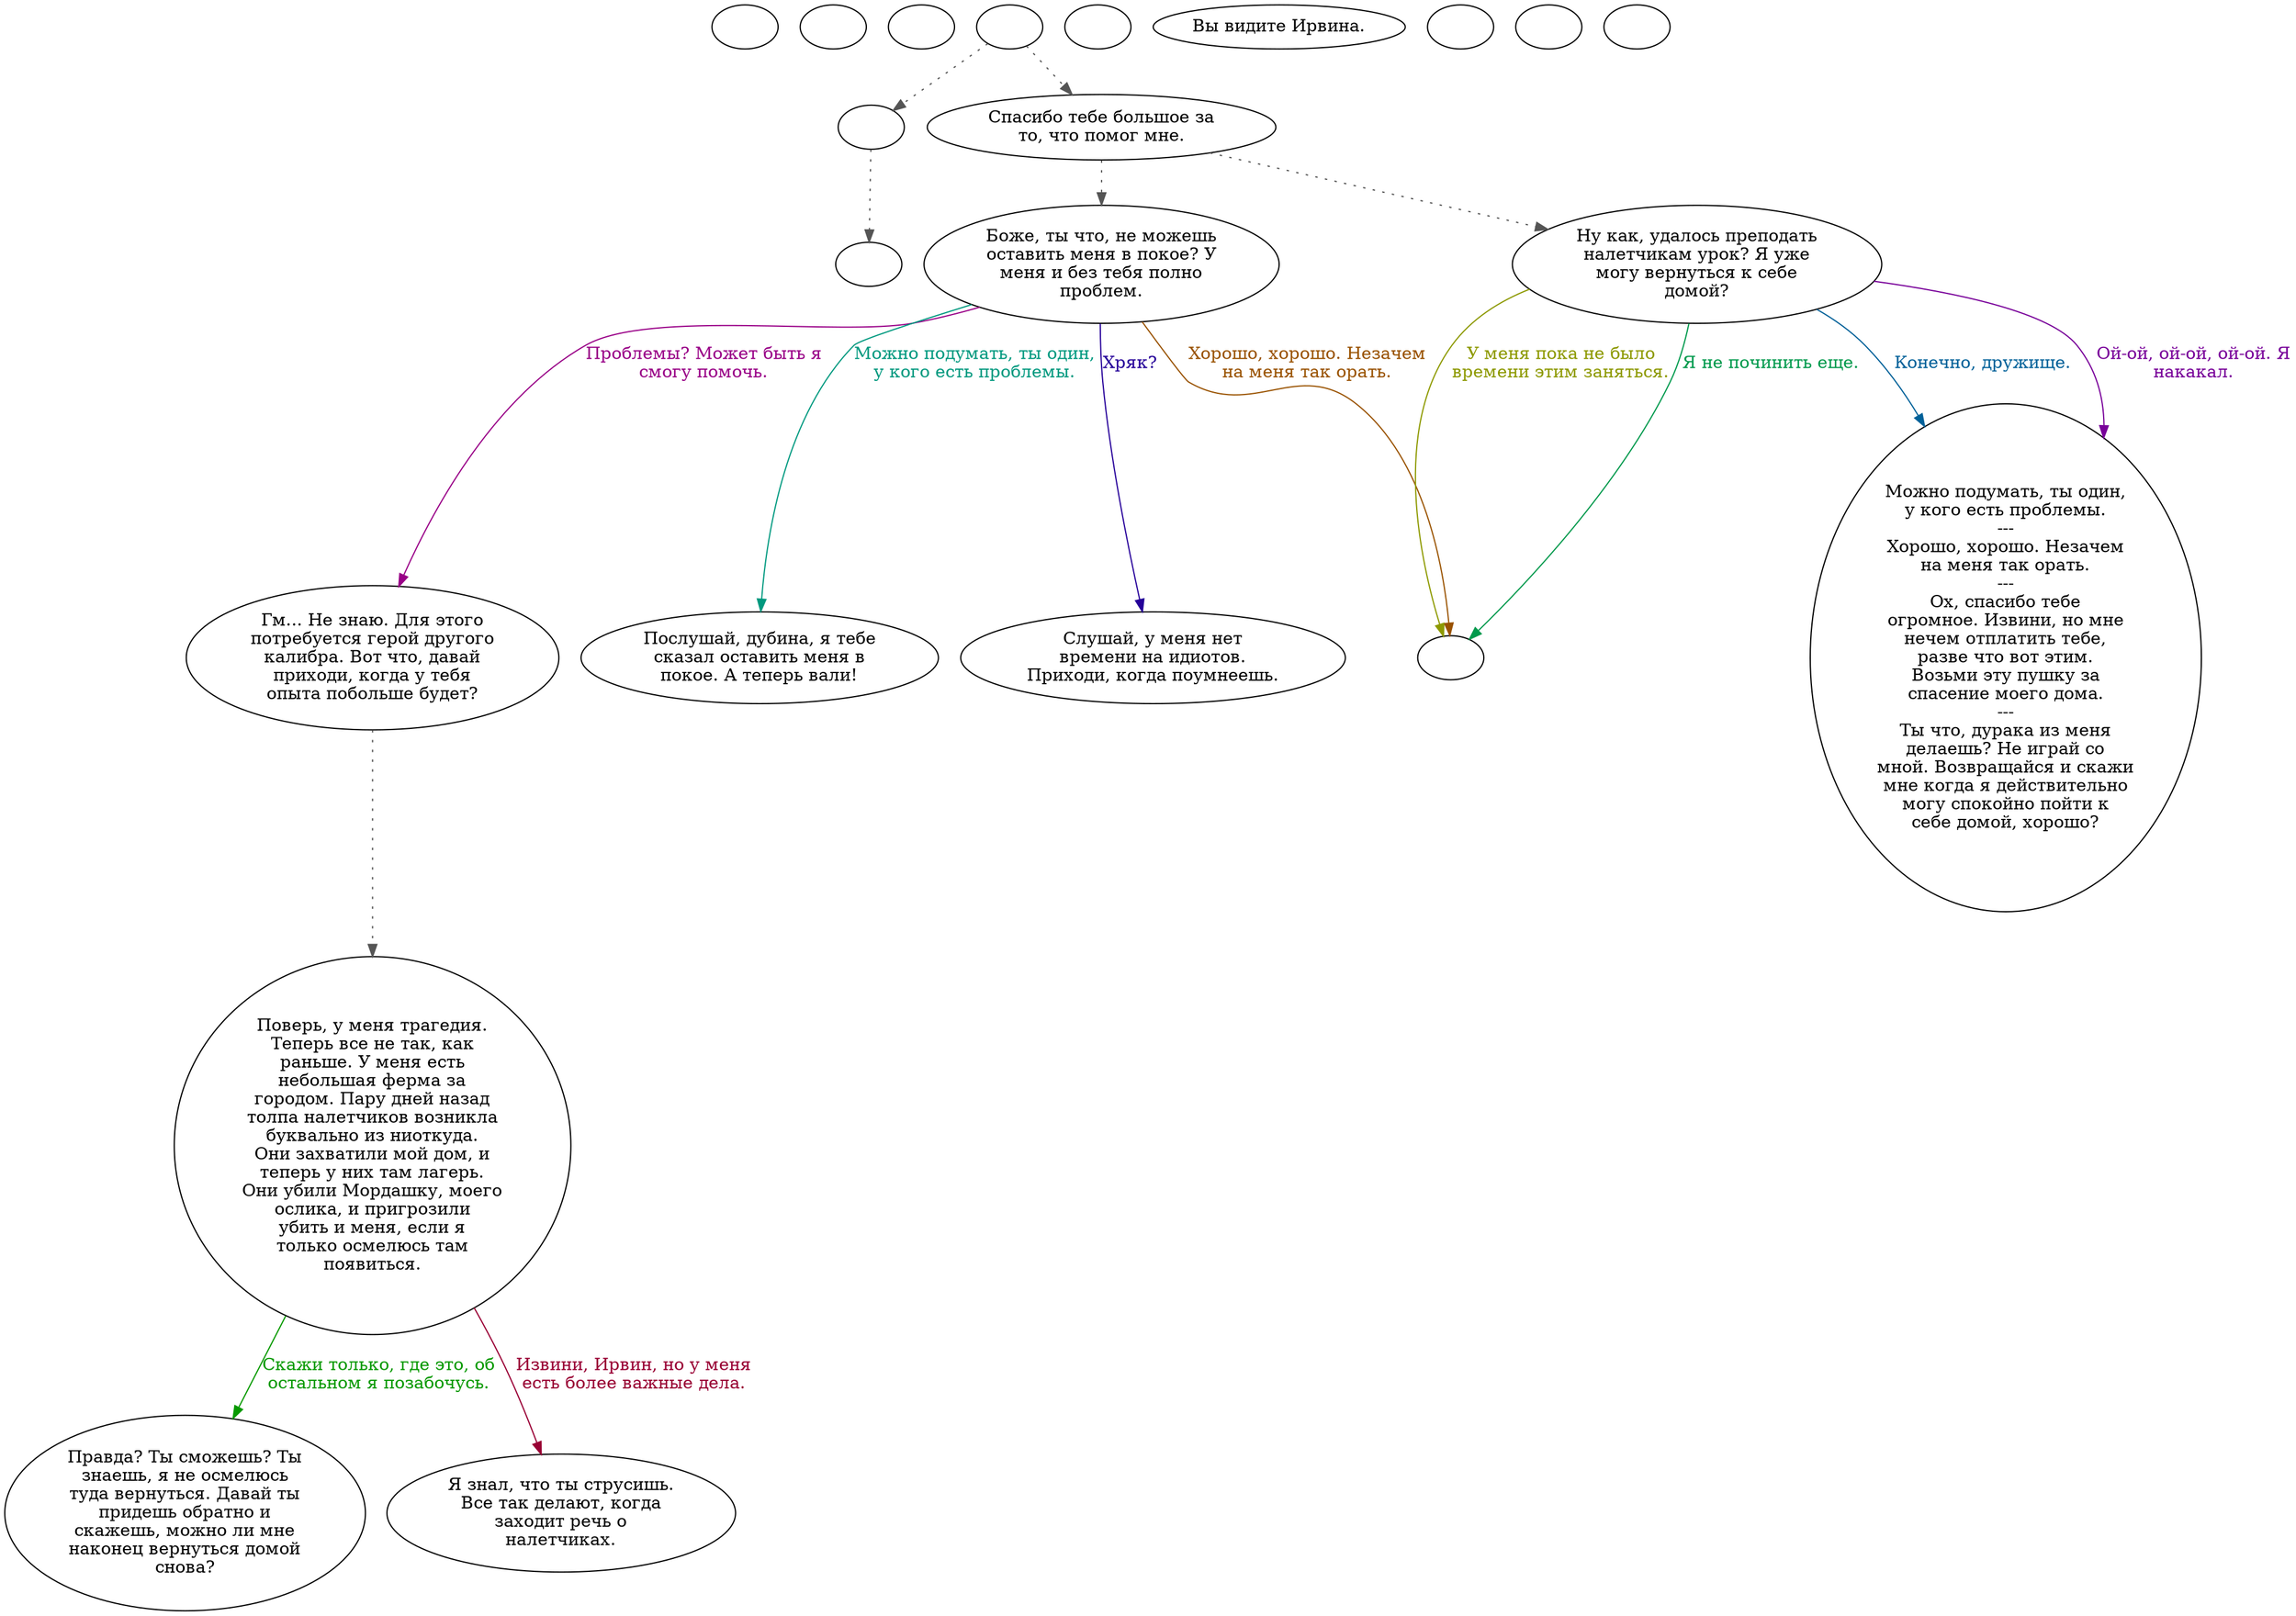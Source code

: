 digraph irwin {
  "start" [style=filled       fillcolor="#FFFFFF"       color="#000000"]
  "start" [label=""]
  "critter_p_proc" [style=filled       fillcolor="#FFFFFF"       color="#000000"]
  "critter_p_proc" [label=""]
  "pickup_p_proc" [style=filled       fillcolor="#FFFFFF"       color="#000000"]
  "pickup_p_proc" [label=""]
  "talk_p_proc" [style=filled       fillcolor="#FFFFFF"       color="#000000"]
  "talk_p_proc" -> "get_reaction" [style=dotted color="#555555"]
  "talk_p_proc" -> "IrwinTalks" [style=dotted color="#555555"]
  "talk_p_proc" [label=""]
  "destroy_p_proc" [style=filled       fillcolor="#FFFFFF"       color="#000000"]
  "destroy_p_proc" [label=""]
  "look_at_p_proc" [style=filled       fillcolor="#FFFFFF"       color="#000000"]
  "look_at_p_proc" [label="Вы видите Ирвина."]
  "damage_p_proc" [style=filled       fillcolor="#FFFFFF"       color="#000000"]
  "damage_p_proc" [label=""]
  "map_enter_p_proc" [style=filled       fillcolor="#FFFFFF"       color="#000000"]
  "map_enter_p_proc" [label=""]
  "map_update_p_proc" [style=filled       fillcolor="#FFFFFF"       color="#000000"]
  "map_update_p_proc" [label=""]
  "IrwinTalks" [style=filled       fillcolor="#FFFFFF"       color="#000000"]
  "IrwinTalks" -> "Irwin00" [style=dotted color="#555555"]
  "IrwinTalks" -> "Irwin05" [style=dotted color="#555555"]
  "IrwinTalks" [label="Спасибо тебе большое за\nто, что помог мне."]
  "IrwinAccept" [style=filled       fillcolor="#FFFFFF"       color="#000000"]
  "IrwinAccept" [label="Правда? Ты сможешь? Ты\nзнаешь, я не осмелюсь\nтуда вернуться. Давай ты\nпридешь обратно и\nскажешь, можно ли мне\nнаконец вернуться домой\nснова?"]
  "IrwinEnd" [style=filled       fillcolor="#FFFFFF"       color="#000000"]
  "IrwinEnd" [label=""]
  "Irwin00" [style=filled       fillcolor="#FFFFFF"       color="#000000"]
  "Irwin00" [label="Боже, ты что, не можешь\nоставить меня в покое? У\nменя и без тебя полно\nпроблем."]
  "Irwin00" -> "Irwin01" [label="Проблемы? Может быть я\nсмогу помочь." color="#990087" fontcolor="#990087"]
  "Irwin00" -> "Irwin03" [label="Можно подумать, ты один,\nу кого есть проблемы." color="#00997F" fontcolor="#00997F"]
  "Irwin00" -> "IrwinEnd" [label="Хорошо, хорошо. Незачем\nна меня так орать." color="#995200" fontcolor="#995200"]
  "Irwin00" -> "Irwin07" [label="Хряк?" color="#250099" fontcolor="#250099"]
  "Irwin01" [style=filled       fillcolor="#FFFFFF"       color="#000000"]
  "Irwin01" -> "Irwin02" [style=dotted color="#555555"]
  "Irwin01" [label="Гм... Не знаю. Для этого\nпотребуется герой другого\nкалибра. Вот что, давай\nприходи, когда у тебя\nопыта побольше будет?"]
  "Irwin02" [style=filled       fillcolor="#FFFFFF"       color="#000000"]
  "Irwin02" [label="Поверь, у меня трагедия.\nТеперь все не так, как\nраньше. У меня есть\nнебольшая ферма за\nгородом. Пару дней назад\nтолпа налетчиков возникла\nбуквально из ниоткуда.\nОни захватили мой дом, и\nтеперь у них там лагерь.\nОни убили Мордашку, моего\nослика, и пригрозили\nубить и меня, если я\nтолько осмелюсь там\nпоявиться."]
  "Irwin02" -> "IrwinAccept" [label="Скажи только, где это, об\nостальном я позабочусь." color="#079900" fontcolor="#079900"]
  "Irwin02" -> "Irwin04" [label="Извини, Ирвин, но у меня\nесть более важные дела." color="#990034" fontcolor="#990034"]
  "Irwin03" [style=filled       fillcolor="#FFFFFF"       color="#000000"]
  "Irwin03" [label="Послушай, дубина, я тебе\nсказал оставить меня в\nпокое. А теперь вали!"]
  "Irwin04" [style=filled       fillcolor="#FFFFFF"       color="#000000"]
  "Irwin04" [label="Я знал, что ты струсишь.\nВсе так делают, когда\nзаходит речь о\nналетчиках."]
  "Irwin05" [style=filled       fillcolor="#FFFFFF"       color="#000000"]
  "Irwin05" [label="Ну как, удалось преподать\nналетчикам урок? Я уже\nмогу вернуться к себе\nдомой?"]
  "Irwin05" -> "Irwin06" [label="Конечно, дружище." color="#006199" fontcolor="#006199"]
  "Irwin05" -> "IrwinEnd" [label="У меня пока не было\nвремени этим заняться." color="#8D9900" fontcolor="#8D9900"]
  "Irwin05" -> "Irwin06" [label="Ой-ой, ой-ой, ой-ой. Я\nнакакал." color="#780099" fontcolor="#780099"]
  "Irwin05" -> "IrwinEnd" [label="Я не починить еще." color="#00994C" fontcolor="#00994C"]
  "Irwin06" [style=filled       fillcolor="#FFFFFF"       color="#000000"]
  "Irwin06" [label="Можно подумать, ты один,\nу кого есть проблемы.\n---\nХорошо, хорошо. Незачем\nна меня так орать.\n---\nОх, спасибо тебе\nогромное. Извини, но мне\nнечем отплатить тебе,\nразве что вот этим.\nВозьми эту пушку за\nспасение моего дома.\n---\nТы что, дурака из меня\nделаешь? Не играй со\nмной. Возвращайся и скажи\nмне когда я действительно\nмогу спокойно пойти к\nсебе домой, хорошо?"]
  "Irwin07" [style=filled       fillcolor="#FFFFFF"       color="#000000"]
  "Irwin07" [label="Слушай, у меня нет\nвремени на идиотов.\nПриходи, когда поумнеешь."]
  "get_reaction" [style=filled       fillcolor="#FFFFFF"       color="#000000"]
  "get_reaction" -> "ReactToLevel" [style=dotted color="#555555"]
  "get_reaction" [label=""]
  "ReactToLevel" [style=filled       fillcolor="#FFFFFF"       color="#000000"]
  "ReactToLevel" [label=""]
}